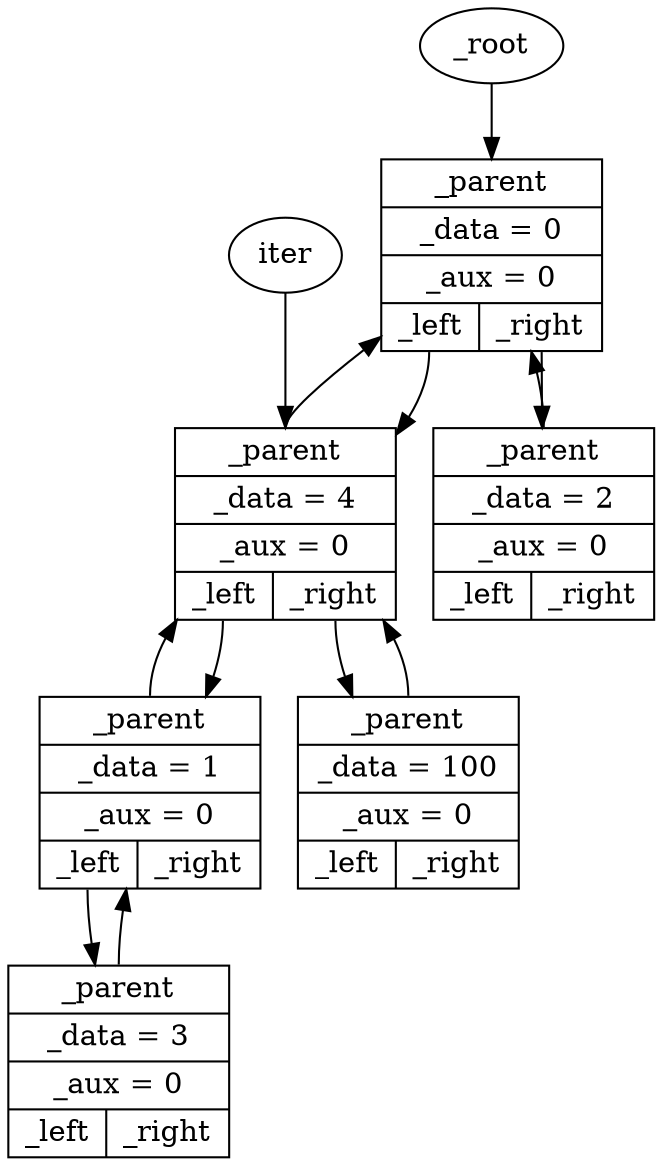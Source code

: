 digraph {
root [label="_root"];
root -> node0x1770010;
node0x1770010 [shape=record,label="{<parent> _parent | _data = 0 | _aux = 0 | { <left> _left | <right> _right } }"];
node0x1770040 [shape=record,label="{<parent> _parent | _data = 1 | _aux = 0 | { <left> _left | <right> _right } }"];
node0x1770070 [shape=record,label="{<parent> _parent | _data = 2 | _aux = 0 | { <left> _left | <right> _right } }"];
node0x17700a0 [shape=record,label="{<parent> _parent | _data = 3 | _aux = 0 | { <left> _left | <right> _right } }"];
node0x17700d0 [shape=record,label="{<parent> _parent | _data = 4 | _aux = 0 | { <left> _left | <right> _right } }"];
node0x1770100 [shape=record,label="{<parent> _parent | _data = 100 | _aux = 0 | { <left> _left | <right> _right } }"];
node0x1770010:left:s -> node0x17700d0;
node0x1770010:right:s -> node0x1770070;
node0x1770040:parent:n -> node0x17700d0;
node0x1770040:left:s -> node0x17700a0;
node0x1770070:parent:n -> node0x1770010;
node0x17700a0:parent:n -> node0x1770040;
node0x17700d0:parent:n -> node0x1770010;
node0x17700d0:left:s -> node0x1770040;
node0x17700d0:right:s -> node0x1770100;
node0x1770100:parent:n -> node0x17700d0;
iter -> node0x17700d0;
}
